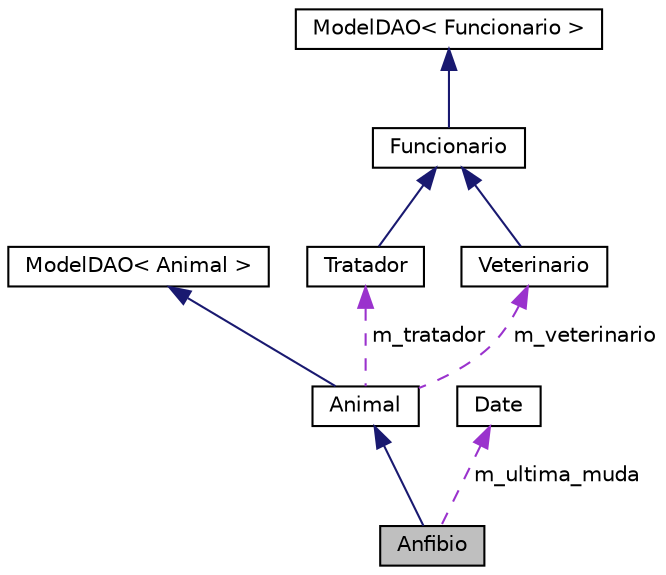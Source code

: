 digraph "Anfibio"
{
  edge [fontname="Helvetica",fontsize="10",labelfontname="Helvetica",labelfontsize="10"];
  node [fontname="Helvetica",fontsize="10",shape=record];
  Node5 [label="Anfibio",height=0.2,width=0.4,color="black", fillcolor="grey75", style="filled", fontcolor="black"];
  Node6 -> Node5 [dir="back",color="midnightblue",fontsize="10",style="solid"];
  Node6 [label="Animal",height=0.2,width=0.4,color="black", fillcolor="white", style="filled",URL="$d7/dac/classAnimal.html"];
  Node7 -> Node6 [dir="back",color="midnightblue",fontsize="10",style="solid"];
  Node7 [label="ModelDAO\< Animal \>",height=0.2,width=0.4,color="black", fillcolor="white", style="filled",URL="$df/dd0/classModelDAO.html"];
  Node8 -> Node6 [dir="back",color="darkorchid3",fontsize="10",style="dashed",label=" m_tratador" ];
  Node8 [label="Tratador",height=0.2,width=0.4,color="black", fillcolor="white", style="filled",URL="$d1/dce/classTratador.html"];
  Node9 -> Node8 [dir="back",color="midnightblue",fontsize="10",style="solid"];
  Node9 [label="Funcionario",height=0.2,width=0.4,color="black", fillcolor="white", style="filled",URL="$d2/de9/classFuncionario.html"];
  Node10 -> Node9 [dir="back",color="midnightblue",fontsize="10",style="solid"];
  Node10 [label="ModelDAO\< Funcionario \>",height=0.2,width=0.4,color="black", fillcolor="white", style="filled",URL="$df/dd0/classModelDAO.html"];
  Node11 -> Node6 [dir="back",color="darkorchid3",fontsize="10",style="dashed",label=" m_veterinario" ];
  Node11 [label="Veterinario",height=0.2,width=0.4,color="black", fillcolor="white", style="filled",URL="$df/d71/classVeterinario.html"];
  Node9 -> Node11 [dir="back",color="midnightblue",fontsize="10",style="solid"];
  Node12 -> Node5 [dir="back",color="darkorchid3",fontsize="10",style="dashed",label=" m_ultima_muda" ];
  Node12 [label="Date",height=0.2,width=0.4,color="black", fillcolor="white", style="filled",URL="$de/d4a/classDate.html"];
}
